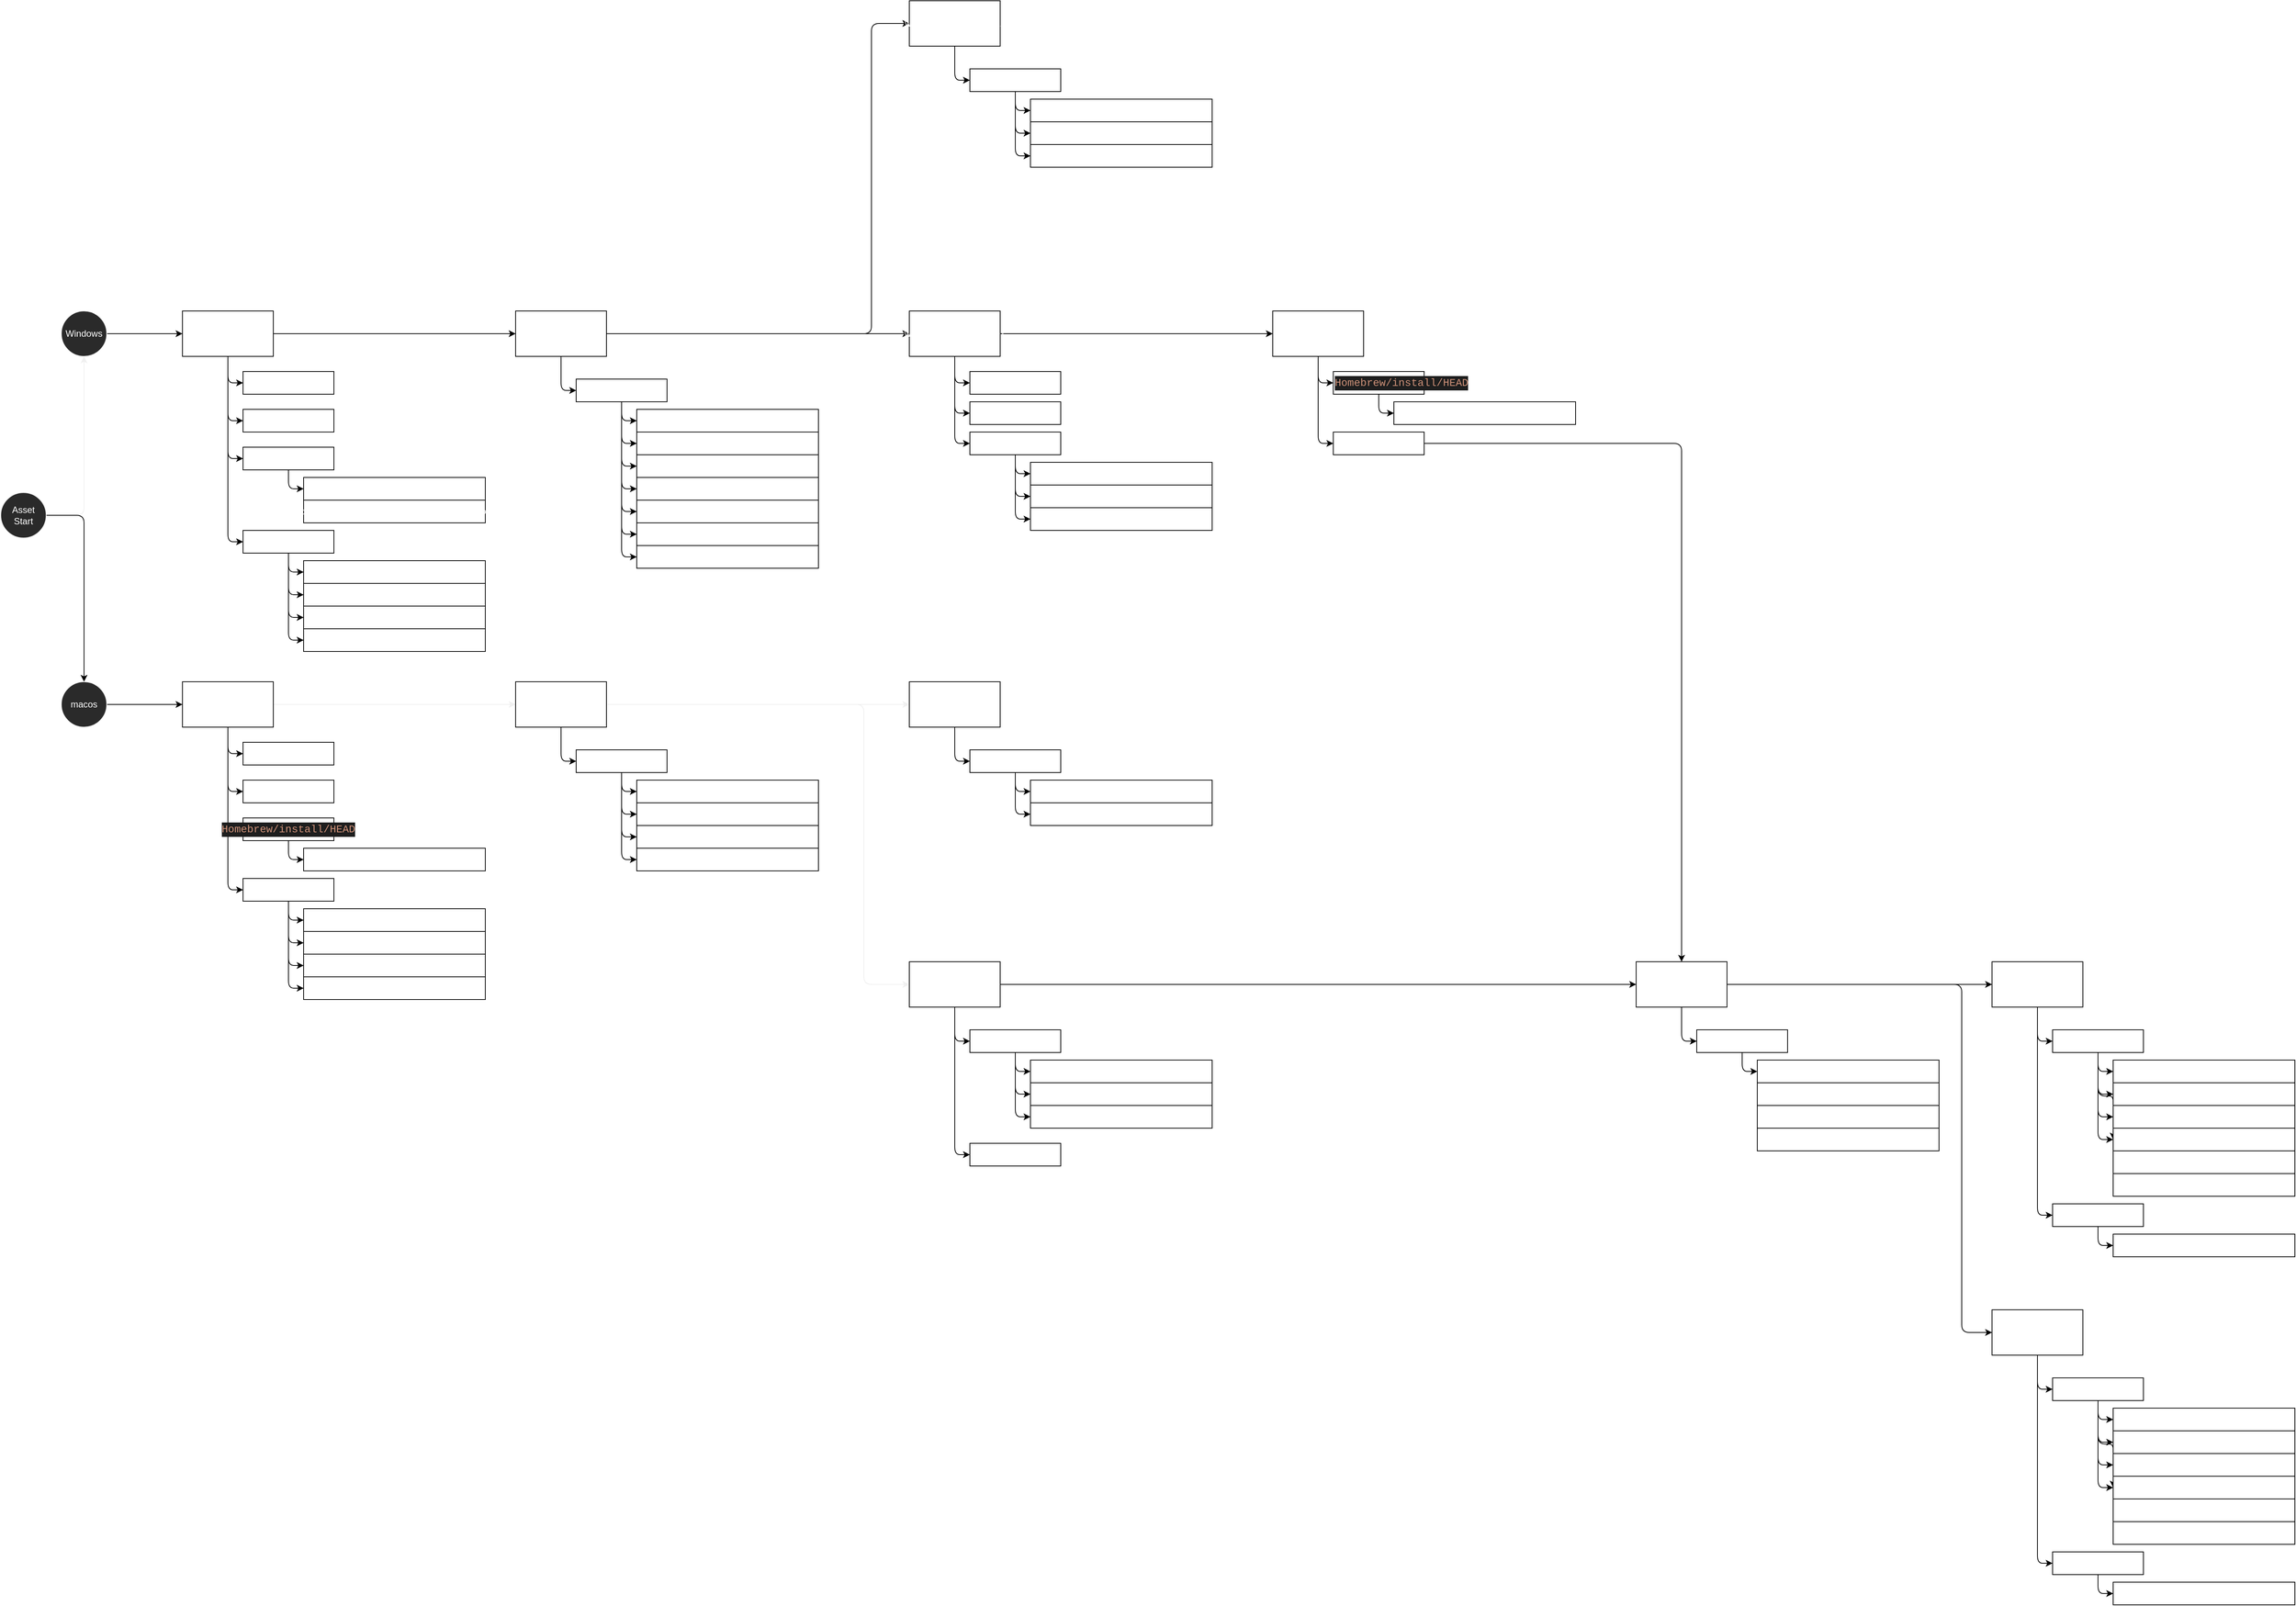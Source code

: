 <mxfile>
    <diagram id="YeOcp9MuNSIwT1tUcGBj" name="Page-1">
        <mxGraphModel dx="967" dy="2361" grid="1" gridSize="10" guides="1" tooltips="1" connect="1" arrows="1" fold="1" page="1" pageScale="1" pageWidth="850" pageHeight="1100" math="0" shadow="0">
            <root>
                <mxCell id="0"/>
                <mxCell id="1" parent="0"/>
                <mxCell id="4" style="edgeStyle=orthogonalEdgeStyle;html=1;exitX=0.5;exitY=1;exitDx=0;exitDy=0;entryX=0;entryY=0.5;entryDx=0;entryDy=0;fontFamily=Helvetica;fontSize=12;fontColor=#FFFFFF;" parent="1" source="2" target="3" edge="1">
                    <mxGeometry relative="1" as="geometry"/>
                </mxCell>
                <mxCell id="25" style="edgeStyle=orthogonalEdgeStyle;html=1;exitX=1;exitY=0.5;exitDx=0;exitDy=0;fontFamily=Helvetica;fontSize=12;fontColor=#FFFFFF;" parent="1" source="2" target="15" edge="1">
                    <mxGeometry relative="1" as="geometry"/>
                </mxCell>
                <mxCell id="77" style="edgeStyle=orthogonalEdgeStyle;html=1;exitX=0.5;exitY=1;exitDx=0;exitDy=0;entryX=0;entryY=0.5;entryDx=0;entryDy=0;labelBackgroundColor=none;fontFamily=Helvetica;fontSize=12;fontColor=#FFFFFF;align=center;" parent="1" source="2" target="75" edge="1">
                    <mxGeometry relative="1" as="geometry"/>
                </mxCell>
                <mxCell id="204" style="edgeStyle=orthogonalEdgeStyle;html=1;exitX=0.5;exitY=1;exitDx=0;exitDy=0;entryX=0;entryY=0.5;entryDx=0;entryDy=0;" parent="1" source="2" target="202" edge="1">
                    <mxGeometry relative="1" as="geometry"/>
                </mxCell>
                <mxCell id="205" style="edgeStyle=orthogonalEdgeStyle;html=1;exitX=0.5;exitY=1;exitDx=0;exitDy=0;entryX=0;entryY=0.5;entryDx=0;entryDy=0;" parent="1" source="2" target="203" edge="1">
                    <mxGeometry relative="1" as="geometry"/>
                </mxCell>
                <mxCell id="2" value="windows.ps1" style="rounded=0;whiteSpace=wrap;html=1;fontFamily=Helvetica;fontSize=12;fontColor=#FFFFFF;" parent="1" vertex="1">
                    <mxGeometry x="420" y="-200" width="120" height="60" as="geometry"/>
                </mxCell>
                <mxCell id="6" style="edgeStyle=orthogonalEdgeStyle;html=1;exitX=0.5;exitY=1;exitDx=0;exitDy=0;entryX=0;entryY=0.5;entryDx=0;entryDy=0;fontFamily=Helvetica;labelBackgroundColor=none;fontSize=12;fontColor=#FFFFFF;" parent="1" source="3" target="5" edge="1">
                    <mxGeometry relative="1" as="geometry"/>
                </mxCell>
                <mxCell id="10" style="edgeStyle=orthogonalEdgeStyle;html=1;exitX=0.5;exitY=1;exitDx=0;exitDy=0;entryX=0;entryY=0.5;entryDx=0;entryDy=0;fontFamily=Helvetica;labelBackgroundColor=none;fontSize=12;fontColor=#FFFFFF;" parent="1" source="3" target="7" edge="1">
                    <mxGeometry relative="1" as="geometry"/>
                </mxCell>
                <mxCell id="11" style="edgeStyle=orthogonalEdgeStyle;html=1;exitX=0.5;exitY=1;exitDx=0;exitDy=0;entryX=0;entryY=0.5;entryDx=0;entryDy=0;fontFamily=Helvetica;labelBackgroundColor=none;fontSize=12;fontColor=#FFFFFF;" parent="1" source="3" target="8" edge="1">
                    <mxGeometry relative="1" as="geometry"/>
                </mxCell>
                <mxCell id="12" style="edgeStyle=orthogonalEdgeStyle;html=1;exitX=0.5;exitY=1;exitDx=0;exitDy=0;entryX=0;entryY=0.5;entryDx=0;entryDy=0;fontFamily=Helvetica;labelBackgroundColor=none;fontSize=12;fontColor=#FFFFFF;" parent="1" source="3" target="9" edge="1">
                    <mxGeometry relative="1" as="geometry"/>
                </mxCell>
                <mxCell id="3" value="winget" style="rounded=0;whiteSpace=wrap;html=1;fontFamily=Helvetica;fontSize=12;fontColor=#FFFFFF;" parent="1" vertex="1">
                    <mxGeometry x="500" y="90" width="120" height="30" as="geometry"/>
                </mxCell>
                <mxCell id="5" value="&lt;div style=&quot;font-size: 12px; line-height: 19px;&quot;&gt;Google.Chrome&lt;/div&gt;" style="rounded=0;whiteSpace=wrap;html=1;align=center;fontFamily=Helvetica;labelBackgroundColor=none;fontSize=12;fontColor=#FFFFFF;" parent="1" vertex="1">
                    <mxGeometry x="580" y="130" width="240" height="30" as="geometry"/>
                </mxCell>
                <mxCell id="7" value="&#10;&#10;&lt;div style=&quot;font-weight: normal; font-size: 12px; line-height: 19px;&quot;&gt;&lt;div style=&quot;font-size: 12px;&quot;&gt;&lt;span style=&quot;font-size: 12px;&quot;&gt;SlackTechnologies.Slack&lt;/span&gt;&lt;/div&gt;&lt;/div&gt;&#10;&#10;" style="rounded=0;whiteSpace=wrap;html=1;align=center;fontFamily=Helvetica;labelBackgroundColor=none;fontSize=12;fontColor=#FFFFFF;" parent="1" vertex="1">
                    <mxGeometry x="580" y="160" width="240" height="30" as="geometry"/>
                </mxCell>
                <mxCell id="8" value="&lt;div style=&quot;font-size: 12px; line-height: 19px;&quot;&gt;Notion.Notion&lt;/div&gt;" style="rounded=0;whiteSpace=wrap;html=1;align=center;fontFamily=Helvetica;labelBackgroundColor=none;fontSize=12;fontColor=#FFFFFF;" parent="1" vertex="1">
                    <mxGeometry x="580" y="190" width="240" height="30" as="geometry"/>
                </mxCell>
                <mxCell id="9" value="&lt;div style=&quot;font-size: 12px; line-height: 19px;&quot;&gt;Google.BackupAndSync&lt;/div&gt;" style="rounded=0;whiteSpace=wrap;html=1;align=center;fontFamily=Helvetica;labelBackgroundColor=none;fontSize=12;fontColor=#FFFFFF;" parent="1" vertex="1">
                    <mxGeometry x="580" y="220" width="240" height="30" as="geometry"/>
                </mxCell>
                <mxCell id="14" style="edgeStyle=orthogonalEdgeStyle;html=1;exitX=0.5;exitY=1;exitDx=0;exitDy=0;entryX=0;entryY=0.5;entryDx=0;entryDy=0;fontFamily=Helvetica;fontSize=12;fontColor=#FFFFFF;" parent="1" source="15" target="20" edge="1">
                    <mxGeometry relative="1" as="geometry"/>
                </mxCell>
                <mxCell id="37" style="edgeStyle=orthogonalEdgeStyle;html=1;exitX=1;exitY=0.5;exitDx=0;exitDy=0;fontFamily=Helvetica;fontSize=12;fontColor=#FFFFFF;" parent="1" source="15" target="27" edge="1">
                    <mxGeometry relative="1" as="geometry">
                        <Array as="points">
                            <mxPoint x="1330" y="-170"/>
                            <mxPoint x="1330" y="-580"/>
                        </Array>
                    </mxGeometry>
                </mxCell>
                <mxCell id="55" style="edgeStyle=orthogonalEdgeStyle;html=1;exitX=1;exitY=0.5;exitDx=0;exitDy=0;entryX=0;entryY=0.5;entryDx=0;entryDy=0;labelBackgroundColor=none;fontFamily=Helvetica;fontSize=12;fontColor=#FFFFFF;align=center;" parent="1" source="15" target="44" edge="1">
                    <mxGeometry relative="1" as="geometry">
                        <Array as="points">
                            <mxPoint x="1360" y="-170"/>
                            <mxPoint x="1360" y="-170"/>
                        </Array>
                    </mxGeometry>
                </mxCell>
                <mxCell id="15" value="windows.qol.ps1" style="rounded=0;whiteSpace=wrap;html=1;fontFamily=Helvetica;fontSize=12;fontColor=#FFFFFF;" parent="1" vertex="1">
                    <mxGeometry x="860" y="-200" width="120" height="60" as="geometry"/>
                </mxCell>
                <mxCell id="16" style="edgeStyle=orthogonalEdgeStyle;html=1;exitX=0.5;exitY=1;exitDx=0;exitDy=0;entryX=0;entryY=0.5;entryDx=0;entryDy=0;align=center;fontFamily=Helvetica;labelBackgroundColor=none;fontSize=12;fontColor=#FFFFFF;" parent="1" source="20" target="21" edge="1">
                    <mxGeometry relative="1" as="geometry"/>
                </mxCell>
                <mxCell id="17" style="edgeStyle=orthogonalEdgeStyle;html=1;exitX=0.5;exitY=1;exitDx=0;exitDy=0;entryX=0;entryY=0.5;entryDx=0;entryDy=0;align=center;fontFamily=Helvetica;labelBackgroundColor=none;fontSize=12;fontColor=#FFFFFF;" parent="1" source="20" target="22" edge="1">
                    <mxGeometry relative="1" as="geometry"/>
                </mxCell>
                <mxCell id="18" style="edgeStyle=orthogonalEdgeStyle;html=1;exitX=0.5;exitY=1;exitDx=0;exitDy=0;entryX=0;entryY=0.5;entryDx=0;entryDy=0;align=center;fontFamily=Helvetica;labelBackgroundColor=none;fontSize=12;fontColor=#FFFFFF;" parent="1" source="20" target="23" edge="1">
                    <mxGeometry relative="1" as="geometry"/>
                </mxCell>
                <mxCell id="19" style="edgeStyle=orthogonalEdgeStyle;html=1;exitX=0.5;exitY=1;exitDx=0;exitDy=0;entryX=0;entryY=0.5;entryDx=0;entryDy=0;align=center;fontFamily=Helvetica;labelBackgroundColor=none;fontSize=12;fontColor=#FFFFFF;" parent="1" source="20" target="24" edge="1">
                    <mxGeometry relative="1" as="geometry"/>
                </mxCell>
                <mxCell id="39" style="edgeStyle=orthogonalEdgeStyle;html=1;exitX=0.5;exitY=1;exitDx=0;exitDy=0;entryX=0;entryY=0.5;entryDx=0;entryDy=0;align=center;fontFamily=Helvetica;labelBackgroundColor=none;fontSize=12;fontColor=#FFFFFF;" parent="1" source="20" target="38" edge="1">
                    <mxGeometry relative="1" as="geometry"/>
                </mxCell>
                <mxCell id="80" style="edgeStyle=orthogonalEdgeStyle;html=1;exitX=0.5;exitY=1;exitDx=0;exitDy=0;entryX=0;entryY=0.5;entryDx=0;entryDy=0;labelBackgroundColor=none;fontFamily=Helvetica;fontSize=12;fontColor=#FFFFFF;align=center;" parent="1" source="20" target="40" edge="1">
                    <mxGeometry relative="1" as="geometry"/>
                </mxCell>
                <mxCell id="81" style="edgeStyle=orthogonalEdgeStyle;html=1;exitX=0.5;exitY=1;exitDx=0;exitDy=0;entryX=0;entryY=0.5;entryDx=0;entryDy=0;labelBackgroundColor=none;fontFamily=Helvetica;fontSize=12;fontColor=#FFFFFF;align=center;" parent="1" source="20" target="41" edge="1">
                    <mxGeometry relative="1" as="geometry"/>
                </mxCell>
                <mxCell id="20" value="winget" style="rounded=0;whiteSpace=wrap;html=1;fontFamily=Helvetica;fontSize=12;fontColor=#FFFFFF;" parent="1" vertex="1">
                    <mxGeometry x="940" y="-110" width="120" height="30" as="geometry"/>
                </mxCell>
                <mxCell id="21" value="&lt;div style=&quot;font-size: 12px; line-height: 19px;&quot;&gt;VideoLAN.VLC&lt;/div&gt;" style="rounded=0;whiteSpace=wrap;html=1;align=center;fontFamily=Helvetica;labelBackgroundColor=none;fontSize=12;fontColor=#FFFFFF;" parent="1" vertex="1">
                    <mxGeometry x="1020" y="-70" width="240" height="30" as="geometry"/>
                </mxCell>
                <mxCell id="22" value="&#10;&#10;&lt;div style=&quot;font-weight: normal; font-size: 12px; line-height: 19px;&quot;&gt;&lt;div style=&quot;font-size: 12px;&quot;&gt;&lt;span style=&quot;font-size: 12px;&quot;&gt;voidtools.Everything&lt;/span&gt;&lt;/div&gt;&lt;/div&gt;&#10;&#10;" style="rounded=0;whiteSpace=wrap;html=1;align=center;fontFamily=Helvetica;labelBackgroundColor=none;fontSize=12;fontColor=#FFFFFF;" parent="1" vertex="1">
                    <mxGeometry x="1020" y="-40" width="240" height="30" as="geometry"/>
                </mxCell>
                <mxCell id="23" value="&lt;div style=&quot;font-size: 12px; line-height: 19px;&quot;&gt;Microsoft.PowerToys&lt;/div&gt;" style="rounded=0;whiteSpace=wrap;html=1;align=center;fontFamily=Helvetica;labelBackgroundColor=none;fontSize=12;fontColor=#FFFFFF;" parent="1" vertex="1">
                    <mxGeometry x="1020" y="-10" width="240" height="30" as="geometry"/>
                </mxCell>
                <mxCell id="24" value="&lt;span style=&quot;font-size: 12px;&quot;&gt;7zip.7zip&lt;/span&gt;" style="rounded=0;whiteSpace=wrap;html=1;align=center;fontFamily=Helvetica;labelBackgroundColor=none;fontSize=12;fontColor=#FFFFFF;" parent="1" vertex="1">
                    <mxGeometry x="1020" y="20" width="240" height="30" as="geometry"/>
                </mxCell>
                <mxCell id="26" style="edgeStyle=orthogonalEdgeStyle;html=1;exitX=0.5;exitY=1;exitDx=0;exitDy=0;entryX=0;entryY=0.5;entryDx=0;entryDy=0;fontFamily=Helvetica;fontSize=12;fontColor=#FFFFFF;" parent="1" source="27" target="32" edge="1">
                    <mxGeometry relative="1" as="geometry"/>
                </mxCell>
                <mxCell id="27" value="windows.qol.businss.ps1" style="rounded=0;whiteSpace=wrap;html=1;fontFamily=Helvetica;fontSize=12;fontColor=#FFFFFF;" parent="1" vertex="1">
                    <mxGeometry x="1380" y="-610" width="120" height="60" as="geometry"/>
                </mxCell>
                <mxCell id="28" style="edgeStyle=orthogonalEdgeStyle;html=1;exitX=0.5;exitY=1;exitDx=0;exitDy=0;entryX=0;entryY=0.5;entryDx=0;entryDy=0;align=center;fontFamily=Helvetica;labelBackgroundColor=none;fontSize=12;fontColor=#FFFFFF;" parent="1" source="32" target="33" edge="1">
                    <mxGeometry relative="1" as="geometry"/>
                </mxCell>
                <mxCell id="29" style="edgeStyle=orthogonalEdgeStyle;html=1;exitX=0.5;exitY=1;exitDx=0;exitDy=0;entryX=0;entryY=0.5;entryDx=0;entryDy=0;align=center;fontFamily=Helvetica;labelBackgroundColor=none;fontSize=12;fontColor=#FFFFFF;" parent="1" source="32" target="34" edge="1">
                    <mxGeometry relative="1" as="geometry"/>
                </mxCell>
                <mxCell id="30" style="edgeStyle=orthogonalEdgeStyle;html=1;exitX=0.5;exitY=1;exitDx=0;exitDy=0;entryX=0;entryY=0.5;entryDx=0;entryDy=0;align=center;fontFamily=Helvetica;labelBackgroundColor=none;fontSize=12;fontColor=#FFFFFF;" parent="1" source="32" target="35" edge="1">
                    <mxGeometry relative="1" as="geometry"/>
                </mxCell>
                <mxCell id="32" value="winget" style="rounded=0;whiteSpace=wrap;html=1;fontFamily=Helvetica;fontSize=12;fontColor=#FFFFFF;" parent="1" vertex="1">
                    <mxGeometry x="1460" y="-520" width="120" height="30" as="geometry"/>
                </mxCell>
                <mxCell id="33" value="Office365" style="rounded=0;whiteSpace=wrap;html=1;align=center;fontFamily=Helvetica;labelBackgroundColor=none;fontSize=12;fontColor=#FFFFFF;" parent="1" vertex="1">
                    <mxGeometry x="1540" y="-480" width="240" height="30" as="geometry"/>
                </mxCell>
                <mxCell id="34" value="OneDrive" style="rounded=0;whiteSpace=wrap;html=1;align=center;fontFamily=Helvetica;labelBackgroundColor=none;fontSize=12;fontColor=#FFFFFF;" parent="1" vertex="1">
                    <mxGeometry x="1540" y="-450" width="240" height="30" as="geometry"/>
                </mxCell>
                <mxCell id="35" value="&lt;span style=&quot;font-size: 12px;&quot;&gt;Zoom.Zoom&lt;/span&gt;" style="rounded=0;whiteSpace=wrap;html=1;align=center;fontFamily=Helvetica;labelBackgroundColor=none;fontSize=12;fontColor=#FFFFFF;" parent="1" vertex="1">
                    <mxGeometry x="1540" y="-420" width="240" height="30" as="geometry"/>
                </mxCell>
                <mxCell id="38" value="&lt;div style=&quot;font-size: 12px; line-height: 19px;&quot;&gt;Notepad++.Notepad++&lt;/div&gt;" style="rounded=0;whiteSpace=wrap;html=1;align=center;fontFamily=Helvetica;labelBackgroundColor=none;fontSize=12;fontColor=#FFFFFF;" parent="1" vertex="1">
                    <mxGeometry x="1020" y="50" width="240" height="30" as="geometry"/>
                </mxCell>
                <mxCell id="40" value="&lt;div style=&quot;font-size: 12px; line-height: 19px;&quot;&gt;&lt;span style=&quot;font-size: 12px;&quot;&gt;WinDirStat.WinDirStat&lt;/span&gt;&lt;br style=&quot;font-size: 12px;&quot;&gt;&lt;/div&gt;" style="rounded=0;whiteSpace=wrap;html=1;align=center;fontFamily=Helvetica;labelBackgroundColor=none;fontSize=12;fontColor=#FFFFFF;" parent="1" vertex="1">
                    <mxGeometry x="1020" y="80" width="240" height="30" as="geometry"/>
                </mxCell>
                <mxCell id="41" value="&lt;div style=&quot;font-size: 12px; line-height: 19px;&quot;&gt;&lt;span style=&quot;font-size: 12px;&quot;&gt;Sejda.PDFDesktop&lt;/span&gt;&lt;br style=&quot;font-size: 12px;&quot;&gt;&lt;/div&gt;" style="rounded=0;whiteSpace=wrap;html=1;align=center;fontFamily=Helvetica;labelBackgroundColor=none;fontSize=12;fontColor=#FFFFFF;" parent="1" vertex="1">
                    <mxGeometry x="1020" y="110" width="240" height="30" as="geometry"/>
                </mxCell>
                <mxCell id="43" style="edgeStyle=orthogonalEdgeStyle;html=1;exitX=0.5;exitY=1;exitDx=0;exitDy=0;entryX=0;entryY=0.5;entryDx=0;entryDy=0;fontFamily=Helvetica;fontSize=12;fontColor=#FFFFFF;" parent="1" source="44" target="49" edge="1">
                    <mxGeometry relative="1" as="geometry"/>
                </mxCell>
                <mxCell id="213" style="edgeStyle=orthogonalEdgeStyle;html=1;exitX=0.5;exitY=1;exitDx=0;exitDy=0;entryX=0;entryY=0.5;entryDx=0;entryDy=0;" edge="1" parent="1" source="44" target="212">
                    <mxGeometry relative="1" as="geometry"/>
                </mxCell>
                <mxCell id="215" style="edgeStyle=orthogonalEdgeStyle;html=1;exitX=0.5;exitY=1;exitDx=0;exitDy=0;entryX=0;entryY=0.5;entryDx=0;entryDy=0;" edge="1" parent="1" source="44" target="214">
                    <mxGeometry relative="1" as="geometry"/>
                </mxCell>
                <mxCell id="217" value="" style="edgeStyle=orthogonalEdgeStyle;html=1;" edge="1" parent="1" source="44" target="216">
                    <mxGeometry relative="1" as="geometry"/>
                </mxCell>
                <mxCell id="44" value="windows.qol.coredev.ps1" style="rounded=0;whiteSpace=wrap;html=1;fontFamily=Helvetica;fontSize=12;fontColor=#FFFFFF;" parent="1" vertex="1">
                    <mxGeometry x="1380" y="-200" width="120" height="60" as="geometry"/>
                </mxCell>
                <mxCell id="45" style="edgeStyle=orthogonalEdgeStyle;html=1;exitX=0.5;exitY=1;exitDx=0;exitDy=0;entryX=0;entryY=0.5;entryDx=0;entryDy=0;align=center;fontFamily=Helvetica;labelBackgroundColor=none;fontSize=12;fontColor=#FFFFFF;" parent="1" source="49" target="50" edge="1">
                    <mxGeometry relative="1" as="geometry"/>
                </mxCell>
                <mxCell id="46" style="edgeStyle=orthogonalEdgeStyle;html=1;exitX=0.5;exitY=1;exitDx=0;exitDy=0;entryX=0;entryY=0.5;entryDx=0;entryDy=0;align=center;fontFamily=Helvetica;labelBackgroundColor=none;fontSize=12;fontColor=#FFFFFF;" parent="1" source="49" target="51" edge="1">
                    <mxGeometry relative="1" as="geometry"/>
                </mxCell>
                <mxCell id="47" style="edgeStyle=orthogonalEdgeStyle;html=1;exitX=0.5;exitY=1;exitDx=0;exitDy=0;entryX=0;entryY=0.5;entryDx=0;entryDy=0;align=center;fontFamily=Helvetica;labelBackgroundColor=none;fontSize=12;fontColor=#FFFFFF;" parent="1" source="49" target="52" edge="1">
                    <mxGeometry relative="1" as="geometry"/>
                </mxCell>
                <mxCell id="49" value="winget" style="rounded=0;whiteSpace=wrap;html=1;fontFamily=Helvetica;fontSize=12;fontColor=#FFFFFF;" parent="1" vertex="1">
                    <mxGeometry x="1460" y="-40" width="120" height="30" as="geometry"/>
                </mxCell>
                <mxCell id="50" value="Microsoft.VisualStudioCode" style="rounded=0;whiteSpace=wrap;html=1;align=center;fontFamily=Helvetica;labelBackgroundColor=none;fontSize=12;fontColor=#FFFFFF;" parent="1" vertex="1">
                    <mxGeometry x="1540" width="240" height="30" as="geometry"/>
                </mxCell>
                <mxCell id="51" value="Docker.DockerDesktop" style="rounded=0;whiteSpace=wrap;html=1;align=center;fontFamily=Helvetica;labelBackgroundColor=none;fontSize=12;fontColor=#FFFFFF;" parent="1" vertex="1">
                    <mxGeometry x="1540" y="30" width="240" height="30" as="geometry"/>
                </mxCell>
                <mxCell id="52" value="&lt;span style=&quot;font-size: 12px&quot;&gt;Git.Git&lt;/span&gt;" style="rounded=0;whiteSpace=wrap;html=1;align=center;fontFamily=Helvetica;labelBackgroundColor=none;fontSize=12;fontColor=#FFFFFF;" parent="1" vertex="1">
                    <mxGeometry x="1540" y="60" width="240" height="30" as="geometry"/>
                </mxCell>
                <mxCell id="56" style="edgeStyle=orthogonalEdgeStyle;html=1;exitX=0.5;exitY=1;exitDx=0;exitDy=0;entryX=0;entryY=0.5;entryDx=0;entryDy=0;fontFamily=Helvetica;fontSize=12;fontColor=#FFFFFF;" parent="1" source="57" target="63" edge="1">
                    <mxGeometry relative="1" as="geometry"/>
                </mxCell>
                <mxCell id="72" style="edgeStyle=orthogonalEdgeStyle;html=1;exitX=0.5;exitY=1;exitDx=0;exitDy=0;entryX=0;entryY=0.5;entryDx=0;entryDy=0;labelBackgroundColor=none;fontFamily=Helvetica;fontSize=12;fontColor=#FFFFFF;align=center;" parent="1" source="57" target="71" edge="1">
                    <mxGeometry relative="1" as="geometry"/>
                </mxCell>
                <mxCell id="57" value="coredev.data.sh" style="rounded=0;whiteSpace=wrap;html=1;fontFamily=Helvetica;fontSize=12;fontColor=#FFFFFF;" parent="1" vertex="1">
                    <mxGeometry x="2810" y="660" width="120" height="60" as="geometry"/>
                </mxCell>
                <mxCell id="58" style="edgeStyle=orthogonalEdgeStyle;html=1;exitX=0.5;exitY=1;exitDx=0;exitDy=0;entryX=0;entryY=0.5;entryDx=0;entryDy=0;align=center;fontFamily=Helvetica;labelBackgroundColor=none;fontSize=12;fontColor=#FFFFFF;" parent="1" source="63" target="64" edge="1">
                    <mxGeometry relative="1" as="geometry"/>
                </mxCell>
                <mxCell id="59" style="edgeStyle=orthogonalEdgeStyle;html=1;exitX=0.5;exitY=1;exitDx=0;exitDy=0;entryX=0;entryY=0.5;entryDx=0;entryDy=0;align=center;fontFamily=Helvetica;labelBackgroundColor=none;fontSize=12;fontColor=#FFFFFF;" parent="1" source="63" target="65" edge="1">
                    <mxGeometry relative="1" as="geometry"/>
                </mxCell>
                <mxCell id="60" style="edgeStyle=orthogonalEdgeStyle;html=1;exitX=0.5;exitY=1;exitDx=0;exitDy=0;entryX=0;entryY=0.5;entryDx=0;entryDy=0;align=center;fontFamily=Helvetica;labelBackgroundColor=none;fontSize=12;fontColor=#FFFFFF;" parent="1" source="63" target="66" edge="1">
                    <mxGeometry relative="1" as="geometry"/>
                </mxCell>
                <mxCell id="61" style="edgeStyle=orthogonalEdgeStyle;html=1;exitX=0.5;exitY=1;exitDx=0;exitDy=0;entryX=0;entryY=0.5;entryDx=0;entryDy=0;align=center;fontFamily=Helvetica;labelBackgroundColor=none;fontSize=12;fontColor=#FFFFFF;" parent="1" source="63" edge="1">
                    <mxGeometry relative="1" as="geometry">
                        <mxPoint x="2970" y="895" as="targetPoint"/>
                    </mxGeometry>
                </mxCell>
                <mxCell id="62" style="edgeStyle=orthogonalEdgeStyle;html=1;exitX=0.5;exitY=1;exitDx=0;exitDy=0;entryX=0;entryY=0.5;entryDx=0;entryDy=0;labelBackgroundColor=none;fontFamily=Helvetica;fontSize=12;fontColor=#FFFFFF;align=center;" parent="1" source="63" target="67" edge="1">
                    <mxGeometry relative="1" as="geometry"/>
                </mxCell>
                <mxCell id="63" value="brew" style="rounded=0;whiteSpace=wrap;html=1;fontFamily=Helvetica;fontSize=12;fontColor=#FFFFFF;" parent="1" vertex="1">
                    <mxGeometry x="2890" y="750" width="120" height="30" as="geometry"/>
                </mxCell>
                <mxCell id="64" value="Python.Python.3" style="rounded=0;whiteSpace=wrap;html=1;align=center;fontFamily=Helvetica;labelBackgroundColor=none;fontSize=12;fontColor=#FFFFFF;" parent="1" vertex="1">
                    <mxGeometry x="2970" y="790" width="240" height="30" as="geometry"/>
                </mxCell>
                <mxCell id="65" value="dbeaver.dbeaver" style="rounded=0;whiteSpace=wrap;html=1;align=center;fontFamily=Helvetica;labelBackgroundColor=none;fontSize=12;fontColor=#FFFFFF;" parent="1" vertex="1">
                    <mxGeometry x="2970" y="820" width="240" height="30" as="geometry"/>
                </mxCell>
                <mxCell id="66" value="&lt;span style=&quot;font-size: 12px&quot;&gt;Anaconda.Anaconda3&lt;/span&gt;" style="rounded=0;whiteSpace=wrap;html=1;align=center;fontFamily=Helvetica;labelBackgroundColor=none;fontSize=12;fontColor=#FFFFFF;" parent="1" vertex="1">
                    <mxGeometry x="2970" y="850" width="240" height="30" as="geometry"/>
                </mxCell>
                <mxCell id="67" value="&lt;span style=&quot;font-size: 12px&quot;&gt;Postman.Postman&lt;/span&gt;" style="rounded=0;whiteSpace=wrap;html=1;align=center;fontFamily=Helvetica;labelBackgroundColor=none;fontSize=12;fontColor=#FFFFFF;" parent="1" vertex="1">
                    <mxGeometry x="2970" y="880" width="240" height="30" as="geometry"/>
                </mxCell>
                <mxCell id="68" value="&lt;span style=&quot;font-size: 12px&quot;&gt;Microsoft.AzureCLI&lt;/span&gt;" style="rounded=0;whiteSpace=wrap;html=1;align=center;fontFamily=Helvetica;labelBackgroundColor=none;fontSize=12;fontColor=#FFFFFF;" parent="1" vertex="1">
                    <mxGeometry x="2970" y="910" width="240" height="30" as="geometry"/>
                </mxCell>
                <mxCell id="69" value="&lt;span style=&quot;font-size: 12px&quot;&gt;Microsoft.AzureStorageExplorer&lt;/span&gt;" style="rounded=0;whiteSpace=wrap;html=1;align=center;fontFamily=Helvetica;labelBackgroundColor=none;fontSize=12;fontColor=#FFFFFF;" parent="1" vertex="1">
                    <mxGeometry x="2970" y="940" width="240" height="30" as="geometry"/>
                </mxCell>
                <mxCell id="74" style="edgeStyle=orthogonalEdgeStyle;html=1;exitX=0.5;exitY=1;exitDx=0;exitDy=0;entryX=0;entryY=0.5;entryDx=0;entryDy=0;labelBackgroundColor=none;fontFamily=Helvetica;fontSize=12;fontColor=#FFFFFF;align=center;" parent="1" source="71" target="73" edge="1">
                    <mxGeometry relative="1" as="geometry"/>
                </mxCell>
                <mxCell id="71" value="vscode.vsix" style="rounded=0;whiteSpace=wrap;html=1;fontFamily=Helvetica;fontSize=12;fontColor=#FFFFFF;" parent="1" vertex="1">
                    <mxGeometry x="2890" y="980" width="120" height="30" as="geometry"/>
                </mxCell>
                <mxCell id="73" value="pa-datateam-extensionpack" style="rounded=0;whiteSpace=wrap;html=1;align=center;fontFamily=Helvetica;labelBackgroundColor=none;fontSize=12;fontColor=#FFFFFF;" parent="1" vertex="1">
                    <mxGeometry x="2970" y="1020" width="240" height="30" as="geometry"/>
                </mxCell>
                <mxCell id="79" style="edgeStyle=orthogonalEdgeStyle;html=1;exitX=0.5;exitY=1;exitDx=0;exitDy=0;entryX=0;entryY=0.5;entryDx=0;entryDy=0;labelBackgroundColor=none;fontFamily=Helvetica;fontSize=12;fontColor=#FFFFFF;align=center;" parent="1" source="75" target="78" edge="1">
                    <mxGeometry relative="1" as="geometry"/>
                </mxCell>
                <mxCell id="75" value="add-appxpackage" style="rounded=0;whiteSpace=wrap;html=1;fontFamily=Helvetica;fontSize=12;fontColor=#FFFFFF;" parent="1" vertex="1">
                    <mxGeometry x="500" y="-20" width="120" height="30" as="geometry"/>
                </mxCell>
                <mxCell id="78" value="&lt;div style=&quot;font-size: 12px ; line-height: 19px&quot;&gt;Microsoft.VSLibs.x64.14.00+&lt;/div&gt;" style="rounded=0;whiteSpace=wrap;html=1;align=center;fontFamily=Helvetica;labelBackgroundColor=none;fontSize=12;fontColor=#FFFFFF;" parent="1" vertex="1">
                    <mxGeometry x="580" y="20" width="240" height="30" as="geometry"/>
                </mxCell>
                <mxCell id="82" value="&lt;div style=&quot;font-size: 12px ; line-height: 19px&quot;&gt;Microsoft.DesktopAppInstaller_8wekyb3d8bbwe.msixbundle&lt;/div&gt;" style="rounded=0;whiteSpace=wrap;html=1;align=center;fontFamily=Helvetica;labelBackgroundColor=none;fontSize=12;fontColor=#FFFFFF;" parent="1" vertex="1">
                    <mxGeometry x="580" y="50" width="240" height="30" as="geometry"/>
                </mxCell>
                <mxCell id="83" style="edgeStyle=orthogonalEdgeStyle;html=1;exitX=0.5;exitY=1;exitDx=0;exitDy=0;entryX=0;entryY=0.5;entryDx=0;entryDy=0;fontFamily=Helvetica;fontSize=12;fontColor=#FFFFFF;" parent="1" source="85" target="91" edge="1">
                    <mxGeometry relative="1" as="geometry"/>
                </mxCell>
                <mxCell id="84" style="edgeStyle=orthogonalEdgeStyle;html=1;exitX=0.5;exitY=1;exitDx=0;exitDy=0;entryX=0;entryY=0.5;entryDx=0;entryDy=0;labelBackgroundColor=none;fontFamily=Helvetica;fontSize=12;fontColor=#FFFFFF;align=center;" parent="1" source="85" target="99" edge="1">
                    <mxGeometry relative="1" as="geometry"/>
                </mxCell>
                <mxCell id="85" value="coredev.dev.sh" style="rounded=0;whiteSpace=wrap;html=1;fontFamily=Helvetica;fontSize=12;fontColor=#FFFFFF;" parent="1" vertex="1">
                    <mxGeometry x="2810" y="1120" width="120" height="60" as="geometry"/>
                </mxCell>
                <mxCell id="86" style="edgeStyle=orthogonalEdgeStyle;html=1;exitX=0.5;exitY=1;exitDx=0;exitDy=0;entryX=0;entryY=0.5;entryDx=0;entryDy=0;align=center;fontFamily=Helvetica;labelBackgroundColor=none;fontSize=12;fontColor=#FFFFFF;" parent="1" source="91" target="92" edge="1">
                    <mxGeometry relative="1" as="geometry"/>
                </mxCell>
                <mxCell id="87" style="edgeStyle=orthogonalEdgeStyle;html=1;exitX=0.5;exitY=1;exitDx=0;exitDy=0;entryX=0;entryY=0.5;entryDx=0;entryDy=0;align=center;fontFamily=Helvetica;labelBackgroundColor=none;fontSize=12;fontColor=#FFFFFF;" parent="1" source="91" target="93" edge="1">
                    <mxGeometry relative="1" as="geometry"/>
                </mxCell>
                <mxCell id="88" style="edgeStyle=orthogonalEdgeStyle;html=1;exitX=0.5;exitY=1;exitDx=0;exitDy=0;entryX=0;entryY=0.5;entryDx=0;entryDy=0;align=center;fontFamily=Helvetica;labelBackgroundColor=none;fontSize=12;fontColor=#FFFFFF;" parent="1" source="91" target="94" edge="1">
                    <mxGeometry relative="1" as="geometry"/>
                </mxCell>
                <mxCell id="89" style="edgeStyle=orthogonalEdgeStyle;html=1;exitX=0.5;exitY=1;exitDx=0;exitDy=0;entryX=0;entryY=0.5;entryDx=0;entryDy=0;align=center;fontFamily=Helvetica;labelBackgroundColor=none;fontSize=12;fontColor=#FFFFFF;" parent="1" source="91" edge="1">
                    <mxGeometry relative="1" as="geometry">
                        <mxPoint x="2970" y="1355" as="targetPoint"/>
                    </mxGeometry>
                </mxCell>
                <mxCell id="90" style="edgeStyle=orthogonalEdgeStyle;html=1;exitX=0.5;exitY=1;exitDx=0;exitDy=0;entryX=0;entryY=0.5;entryDx=0;entryDy=0;labelBackgroundColor=none;fontFamily=Helvetica;fontSize=12;fontColor=#FFFFFF;align=center;" parent="1" source="91" target="95" edge="1">
                    <mxGeometry relative="1" as="geometry"/>
                </mxCell>
                <mxCell id="91" value="winget" style="rounded=0;whiteSpace=wrap;html=1;fontFamily=Helvetica;fontSize=12;fontColor=#FFFFFF;" parent="1" vertex="1">
                    <mxGeometry x="2890" y="1210" width="120" height="30" as="geometry"/>
                </mxCell>
                <mxCell id="92" value="" style="rounded=0;whiteSpace=wrap;html=1;align=center;fontFamily=Helvetica;labelBackgroundColor=none;fontSize=12;fontColor=#FFFFFF;" parent="1" vertex="1">
                    <mxGeometry x="2970" y="1250" width="240" height="30" as="geometry"/>
                </mxCell>
                <mxCell id="93" value="" style="rounded=0;whiteSpace=wrap;html=1;align=center;fontFamily=Helvetica;labelBackgroundColor=none;fontSize=12;fontColor=#FFFFFF;" parent="1" vertex="1">
                    <mxGeometry x="2970" y="1280" width="240" height="30" as="geometry"/>
                </mxCell>
                <mxCell id="94" value="" style="rounded=0;whiteSpace=wrap;html=1;align=center;fontFamily=Helvetica;labelBackgroundColor=none;fontSize=12;fontColor=#FFFFFF;" parent="1" vertex="1">
                    <mxGeometry x="2970" y="1310" width="240" height="30" as="geometry"/>
                </mxCell>
                <mxCell id="95" value="" style="rounded=0;whiteSpace=wrap;html=1;align=center;fontFamily=Helvetica;labelBackgroundColor=none;fontSize=12;fontColor=#FFFFFF;" parent="1" vertex="1">
                    <mxGeometry x="2970" y="1340" width="240" height="30" as="geometry"/>
                </mxCell>
                <mxCell id="96" value="" style="rounded=0;whiteSpace=wrap;html=1;align=center;fontFamily=Helvetica;labelBackgroundColor=none;fontSize=12;fontColor=#FFFFFF;" parent="1" vertex="1">
                    <mxGeometry x="2970" y="1370" width="240" height="30" as="geometry"/>
                </mxCell>
                <mxCell id="97" value="" style="rounded=0;whiteSpace=wrap;html=1;align=center;fontFamily=Helvetica;labelBackgroundColor=none;fontSize=12;fontColor=#FFFFFF;" parent="1" vertex="1">
                    <mxGeometry x="2970" y="1400" width="240" height="30" as="geometry"/>
                </mxCell>
                <mxCell id="98" style="edgeStyle=orthogonalEdgeStyle;html=1;exitX=0.5;exitY=1;exitDx=0;exitDy=0;entryX=0;entryY=0.5;entryDx=0;entryDy=0;labelBackgroundColor=none;fontFamily=Helvetica;fontSize=12;fontColor=#FFFFFF;align=center;" parent="1" source="99" target="100" edge="1">
                    <mxGeometry relative="1" as="geometry"/>
                </mxCell>
                <mxCell id="99" value="vscode.vsix" style="rounded=0;whiteSpace=wrap;html=1;fontFamily=Helvetica;fontSize=12;fontColor=#FFFFFF;" parent="1" vertex="1">
                    <mxGeometry x="2890" y="1440" width="120" height="30" as="geometry"/>
                </mxCell>
                <mxCell id="100" value="" style="rounded=0;whiteSpace=wrap;html=1;align=center;fontFamily=Helvetica;labelBackgroundColor=none;fontSize=12;fontColor=#FFFFFF;" parent="1" vertex="1">
                    <mxGeometry x="2970" y="1480" width="240" height="30" as="geometry"/>
                </mxCell>
                <mxCell id="120" style="edgeStyle=orthogonalEdgeStyle;html=1;exitX=0.5;exitY=1;exitDx=0;exitDy=0;entryX=0;entryY=0.5;entryDx=0;entryDy=0;fontFamily=Helvetica;fontSize=12;fontColor=#FFFFFF;" parent="1" source="122" target="127" edge="1">
                    <mxGeometry relative="1" as="geometry"/>
                </mxCell>
                <mxCell id="121" style="edgeStyle=orthogonalEdgeStyle;html=1;exitX=0.5;exitY=1;exitDx=0;exitDy=0;entryX=0;entryY=0.5;entryDx=0;entryDy=0;labelBackgroundColor=none;fontFamily=Helvetica;fontSize=12;fontColor=#FFFFFF;align=center;" parent="1" source="122" target="133" edge="1">
                    <mxGeometry relative="1" as="geometry"/>
                </mxCell>
                <mxCell id="165" style="edgeStyle=orthogonalEdgeStyle;html=1;exitX=1;exitY=0.5;exitDx=0;exitDy=0;strokeColor=#f0f0f0;" parent="1" source="122" target="149" edge="1">
                    <mxGeometry relative="1" as="geometry"/>
                </mxCell>
                <mxCell id="210" style="edgeStyle=orthogonalEdgeStyle;html=1;exitX=0.5;exitY=1;exitDx=0;exitDy=0;entryX=0;entryY=0.5;entryDx=0;entryDy=0;" parent="1" source="122" target="208" edge="1">
                    <mxGeometry relative="1" as="geometry"/>
                </mxCell>
                <mxCell id="211" style="edgeStyle=orthogonalEdgeStyle;html=1;exitX=0.5;exitY=1;exitDx=0;exitDy=0;entryX=0;entryY=0.5;entryDx=0;entryDy=0;" parent="1" source="122" target="209" edge="1">
                    <mxGeometry relative="1" as="geometry"/>
                </mxCell>
                <mxCell id="122" value="mac.sh" style="rounded=0;whiteSpace=wrap;html=1;fontFamily=Helvetica;fontSize=12;fontColor=#FFFFFF;" parent="1" vertex="1">
                    <mxGeometry x="420" y="290" width="120" height="60" as="geometry"/>
                </mxCell>
                <mxCell id="123" style="edgeStyle=orthogonalEdgeStyle;html=1;exitX=0.5;exitY=1;exitDx=0;exitDy=0;entryX=0;entryY=0.5;entryDx=0;entryDy=0;fontFamily=Helvetica;labelBackgroundColor=none;fontSize=12;fontColor=#FFFFFF;" parent="1" source="127" target="128" edge="1">
                    <mxGeometry relative="1" as="geometry"/>
                </mxCell>
                <mxCell id="124" style="edgeStyle=orthogonalEdgeStyle;html=1;exitX=0.5;exitY=1;exitDx=0;exitDy=0;entryX=0;entryY=0.5;entryDx=0;entryDy=0;fontFamily=Helvetica;labelBackgroundColor=none;fontSize=12;fontColor=#FFFFFF;" parent="1" source="127" target="129" edge="1">
                    <mxGeometry relative="1" as="geometry"/>
                </mxCell>
                <mxCell id="125" style="edgeStyle=orthogonalEdgeStyle;html=1;exitX=0.5;exitY=1;exitDx=0;exitDy=0;entryX=0;entryY=0.5;entryDx=0;entryDy=0;fontFamily=Helvetica;labelBackgroundColor=none;fontSize=12;fontColor=#FFFFFF;" parent="1" source="127" target="130" edge="1">
                    <mxGeometry relative="1" as="geometry"/>
                </mxCell>
                <mxCell id="126" style="edgeStyle=orthogonalEdgeStyle;html=1;exitX=0.5;exitY=1;exitDx=0;exitDy=0;entryX=0;entryY=0.5;entryDx=0;entryDy=0;fontFamily=Helvetica;labelBackgroundColor=none;fontSize=12;fontColor=#FFFFFF;" parent="1" source="127" target="131" edge="1">
                    <mxGeometry relative="1" as="geometry"/>
                </mxCell>
                <mxCell id="127" value="brew" style="rounded=0;whiteSpace=wrap;html=1;fontFamily=Helvetica;fontSize=12;fontColor=#FFFFFF;" parent="1" vertex="1">
                    <mxGeometry x="500" y="550" width="120" height="30" as="geometry"/>
                </mxCell>
                <mxCell id="128" value="&lt;div style=&quot;font-size: 12px ; line-height: 19px&quot;&gt;google-chrome&lt;/div&gt;" style="rounded=0;whiteSpace=wrap;html=1;align=center;fontFamily=Helvetica;labelBackgroundColor=none;fontSize=12;fontColor=#FFFFFF;" parent="1" vertex="1">
                    <mxGeometry x="580" y="590" width="240" height="30" as="geometry"/>
                </mxCell>
                <mxCell id="129" value="slack" style="rounded=0;whiteSpace=wrap;html=1;align=center;fontFamily=Helvetica;labelBackgroundColor=none;fontSize=12;fontColor=#FFFFFF;" parent="1" vertex="1">
                    <mxGeometry x="580" y="620" width="240" height="30" as="geometry"/>
                </mxCell>
                <mxCell id="130" value="&lt;div style=&quot;font-size: 12px ; line-height: 19px&quot;&gt;notion&lt;/div&gt;" style="rounded=0;whiteSpace=wrap;html=1;align=center;fontFamily=Helvetica;labelBackgroundColor=none;fontSize=12;fontColor=#FFFFFF;" parent="1" vertex="1">
                    <mxGeometry x="580" y="650" width="240" height="30" as="geometry"/>
                </mxCell>
                <mxCell id="131" value="&lt;div style=&quot;font-size: 12px ; line-height: 19px&quot;&gt;google-drive&lt;/div&gt;" style="rounded=0;whiteSpace=wrap;html=1;align=center;fontFamily=Helvetica;labelBackgroundColor=none;fontSize=12;fontColor=#FFFFFF;" parent="1" vertex="1">
                    <mxGeometry x="580" y="680" width="240" height="30" as="geometry"/>
                </mxCell>
                <mxCell id="132" style="edgeStyle=orthogonalEdgeStyle;html=1;exitX=0.5;exitY=1;exitDx=0;exitDy=0;entryX=0;entryY=0.5;entryDx=0;entryDy=0;labelBackgroundColor=none;fontFamily=Helvetica;fontSize=12;fontColor=#FFFFFF;align=center;" parent="1" source="133" target="134" edge="1">
                    <mxGeometry relative="1" as="geometry"/>
                </mxCell>
                <mxCell id="133" value="&lt;div style=&quot;color: rgb(212 , 212 , 212) ; background-color: rgb(30 , 30 , 30) ; font-family: &amp;#34;consolas&amp;#34; , &amp;#34;courier new&amp;#34; , monospace ; font-size: 14px ; line-height: 19px&quot;&gt;&lt;span style=&quot;color: #ce9178&quot;&gt;Homebrew/install/HEAD&lt;/span&gt;&lt;/div&gt;" style="rounded=0;whiteSpace=wrap;html=1;fontFamily=Helvetica;fontSize=12;fontColor=#FFFFFF;" parent="1" vertex="1">
                    <mxGeometry x="500" y="470" width="120" height="30" as="geometry"/>
                </mxCell>
                <mxCell id="134" value="&lt;div style=&quot;font-size: 12px ; line-height: 19px&quot;&gt;Homebrew Install.sh&lt;/div&gt;" style="rounded=0;whiteSpace=wrap;html=1;align=center;fontFamily=Helvetica;labelBackgroundColor=none;fontSize=12;fontColor=#FFFFFF;" parent="1" vertex="1">
                    <mxGeometry x="580" y="510" width="240" height="30" as="geometry"/>
                </mxCell>
                <mxCell id="147" style="edgeStyle=orthogonalEdgeStyle;html=1;exitX=1;exitY=0.5;exitDx=0;exitDy=0;strokeColor=#f0f0f0;entryX=0.5;entryY=1;entryDx=0;entryDy=0;" parent="1" source="136" target="193" edge="1">
                    <mxGeometry relative="1" as="geometry">
                        <mxPoint x="360" y="95" as="targetPoint"/>
                    </mxGeometry>
                </mxCell>
                <mxCell id="201" style="edgeStyle=orthogonalEdgeStyle;html=1;exitX=1;exitY=0.5;exitDx=0;exitDy=0;" parent="1" source="136" target="195" edge="1">
                    <mxGeometry relative="1" as="geometry"/>
                </mxCell>
                <mxCell id="136" value="Asset Start" style="ellipse;whiteSpace=wrap;html=1;aspect=fixed;fontFamily=Helvetica;fontSize=12;fontColor=#FFFFFF;align=center;strokeColor=#f0f0f0;fillColor=#2a2a2a;" parent="1" vertex="1">
                    <mxGeometry x="180" y="40" width="60" height="60" as="geometry"/>
                </mxCell>
                <mxCell id="148" style="edgeStyle=orthogonalEdgeStyle;html=1;exitX=0.5;exitY=1;exitDx=0;exitDy=0;entryX=0;entryY=0.5;entryDx=0;entryDy=0;fontFamily=Helvetica;fontSize=12;fontColor=#FFFFFF;" parent="1" source="149" target="157" edge="1">
                    <mxGeometry relative="1" as="geometry"/>
                </mxCell>
                <mxCell id="175" style="edgeStyle=orthogonalEdgeStyle;html=1;exitX=1;exitY=0.5;exitDx=0;exitDy=0;strokeColor=#f0f0f0;" parent="1" source="149" target="167" edge="1">
                    <mxGeometry relative="1" as="geometry"/>
                </mxCell>
                <mxCell id="190" style="edgeStyle=orthogonalEdgeStyle;html=1;exitX=1;exitY=0.5;exitDx=0;exitDy=0;entryX=0;entryY=0.5;entryDx=0;entryDy=0;strokeColor=#f0f0f0;" parent="1" source="149" target="179" edge="1">
                    <mxGeometry relative="1" as="geometry">
                        <Array as="points">
                            <mxPoint x="1320" y="320"/>
                            <mxPoint x="1320" y="690"/>
                        </Array>
                    </mxGeometry>
                </mxCell>
                <mxCell id="149" value="mac.qol.sh" style="rounded=0;whiteSpace=wrap;html=1;fontFamily=Helvetica;fontSize=12;fontColor=#FFFFFF;" parent="1" vertex="1">
                    <mxGeometry x="860" y="290" width="120" height="60" as="geometry"/>
                </mxCell>
                <mxCell id="150" style="edgeStyle=orthogonalEdgeStyle;html=1;exitX=0.5;exitY=1;exitDx=0;exitDy=0;entryX=0;entryY=0.5;entryDx=0;entryDy=0;align=center;fontFamily=Helvetica;labelBackgroundColor=none;fontSize=12;fontColor=#FFFFFF;" parent="1" source="157" target="158" edge="1">
                    <mxGeometry relative="1" as="geometry"/>
                </mxCell>
                <mxCell id="151" style="edgeStyle=orthogonalEdgeStyle;html=1;exitX=0.5;exitY=1;exitDx=0;exitDy=0;entryX=0;entryY=0.5;entryDx=0;entryDy=0;align=center;fontFamily=Helvetica;labelBackgroundColor=none;fontSize=12;fontColor=#FFFFFF;" parent="1" source="157" target="159" edge="1">
                    <mxGeometry relative="1" as="geometry"/>
                </mxCell>
                <mxCell id="153" style="edgeStyle=orthogonalEdgeStyle;html=1;exitX=0.5;exitY=1;exitDx=0;exitDy=0;entryX=0;entryY=0.5;entryDx=0;entryDy=0;align=center;fontFamily=Helvetica;labelBackgroundColor=none;fontSize=12;fontColor=#FFFFFF;" parent="1" source="157" target="161" edge="1">
                    <mxGeometry relative="1" as="geometry"/>
                </mxCell>
                <mxCell id="156" style="edgeStyle=orthogonalEdgeStyle;html=1;exitX=0.5;exitY=1;exitDx=0;exitDy=0;entryX=0;entryY=0.5;entryDx=0;entryDy=0;labelBackgroundColor=none;fontFamily=Helvetica;fontSize=12;fontColor=#FFFFFF;align=center;" parent="1" source="157" target="164" edge="1">
                    <mxGeometry relative="1" as="geometry"/>
                </mxCell>
                <mxCell id="157" value="brew" style="rounded=0;whiteSpace=wrap;html=1;fontFamily=Helvetica;fontSize=12;fontColor=#FFFFFF;" parent="1" vertex="1">
                    <mxGeometry x="940" y="380" width="120" height="30" as="geometry"/>
                </mxCell>
                <mxCell id="158" value="vlc" style="rounded=0;whiteSpace=wrap;html=1;align=center;fontFamily=Helvetica;labelBackgroundColor=none;fontSize=12;fontColor=#FFFFFF;" parent="1" vertex="1">
                    <mxGeometry x="1020" y="420" width="240" height="30" as="geometry"/>
                </mxCell>
                <mxCell id="159" value="bettertouchtool" style="rounded=0;whiteSpace=wrap;html=1;align=center;fontFamily=Helvetica;labelBackgroundColor=none;fontSize=12;fontColor=#FFFFFF;" parent="1" vertex="1">
                    <mxGeometry x="1020" y="450" width="240" height="30" as="geometry"/>
                </mxCell>
                <mxCell id="161" value="&lt;span style=&quot;font-size: 12px&quot;&gt;sevenzip&lt;/span&gt;" style="rounded=0;whiteSpace=wrap;html=1;align=center;fontFamily=Helvetica;labelBackgroundColor=none;fontSize=12;fontColor=#FFFFFF;" parent="1" vertex="1">
                    <mxGeometry x="1020" y="480" width="240" height="30" as="geometry"/>
                </mxCell>
                <mxCell id="164" value="&lt;div style=&quot;font-size: 12px ; line-height: 19px&quot;&gt;&lt;span style=&quot;font-size: 12px&quot;&gt;sejda-pdf&lt;/span&gt;&lt;br style=&quot;font-size: 12px&quot;&gt;&lt;/div&gt;" style="rounded=0;whiteSpace=wrap;html=1;align=center;fontFamily=Helvetica;labelBackgroundColor=none;fontSize=12;fontColor=#FFFFFF;" parent="1" vertex="1">
                    <mxGeometry x="1020" y="510" width="240" height="30" as="geometry"/>
                </mxCell>
                <mxCell id="166" style="edgeStyle=orthogonalEdgeStyle;html=1;exitX=0.5;exitY=1;exitDx=0;exitDy=0;entryX=0;entryY=0.5;entryDx=0;entryDy=0;fontFamily=Helvetica;fontSize=12;fontColor=#FFFFFF;" parent="1" source="167" target="171" edge="1">
                    <mxGeometry relative="1" as="geometry"/>
                </mxCell>
                <mxCell id="167" value="mac.qol.business.sh" style="rounded=0;whiteSpace=wrap;html=1;fontFamily=Helvetica;fontSize=12;fontColor=#FFFFFF;" parent="1" vertex="1">
                    <mxGeometry x="1380" y="290" width="120" height="60" as="geometry"/>
                </mxCell>
                <mxCell id="168" style="edgeStyle=orthogonalEdgeStyle;html=1;exitX=0.5;exitY=1;exitDx=0;exitDy=0;entryX=0;entryY=0.5;entryDx=0;entryDy=0;align=center;fontFamily=Helvetica;labelBackgroundColor=none;fontSize=12;fontColor=#FFFFFF;" parent="1" source="171" target="172" edge="1">
                    <mxGeometry relative="1" as="geometry"/>
                </mxCell>
                <mxCell id="170" style="edgeStyle=orthogonalEdgeStyle;html=1;exitX=0.5;exitY=1;exitDx=0;exitDy=0;entryX=0;entryY=0.5;entryDx=0;entryDy=0;align=center;fontFamily=Helvetica;labelBackgroundColor=none;fontSize=12;fontColor=#FFFFFF;" parent="1" source="171" target="174" edge="1">
                    <mxGeometry relative="1" as="geometry"/>
                </mxCell>
                <mxCell id="171" value="brew" style="rounded=0;whiteSpace=wrap;html=1;fontFamily=Helvetica;fontSize=12;fontColor=#FFFFFF;" parent="1" vertex="1">
                    <mxGeometry x="1460" y="380" width="120" height="30" as="geometry"/>
                </mxCell>
                <mxCell id="172" value="microsoft-office" style="rounded=0;whiteSpace=wrap;html=1;align=center;fontFamily=Helvetica;labelBackgroundColor=none;fontSize=12;fontColor=#FFFFFF;" parent="1" vertex="1">
                    <mxGeometry x="1540" y="420" width="240" height="30" as="geometry"/>
                </mxCell>
                <mxCell id="174" value="&lt;span style=&quot;font-size: 12px&quot;&gt;zoom&lt;/span&gt;" style="rounded=0;whiteSpace=wrap;html=1;align=center;fontFamily=Helvetica;labelBackgroundColor=none;fontSize=12;fontColor=#FFFFFF;" parent="1" vertex="1">
                    <mxGeometry x="1540" y="450" width="240" height="30" as="geometry"/>
                </mxCell>
                <mxCell id="178" style="edgeStyle=orthogonalEdgeStyle;html=1;exitX=0.5;exitY=1;exitDx=0;exitDy=0;entryX=0;entryY=0.5;entryDx=0;entryDy=0;fontFamily=Helvetica;fontSize=12;fontColor=#FFFFFF;" parent="1" source="179" target="185" edge="1">
                    <mxGeometry relative="1" as="geometry"/>
                </mxCell>
                <mxCell id="220" style="edgeStyle=orthogonalEdgeStyle;html=1;exitX=1;exitY=0.5;exitDx=0;exitDy=0;entryX=0;entryY=0.5;entryDx=0;entryDy=0;" edge="1" parent="1" source="179" target="218">
                    <mxGeometry relative="1" as="geometry"/>
                </mxCell>
                <mxCell id="239" style="edgeStyle=orthogonalEdgeStyle;html=1;exitX=0.5;exitY=1;exitDx=0;exitDy=0;entryX=0;entryY=0.5;entryDx=0;entryDy=0;" edge="1" parent="1" source="179" target="238">
                    <mxGeometry relative="1" as="geometry"/>
                </mxCell>
                <mxCell id="179" value="mac.qol.coredev.sh" style="rounded=0;whiteSpace=wrap;html=1;fontFamily=Helvetica;fontSize=12;fontColor=#FFFFFF;" parent="1" vertex="1">
                    <mxGeometry x="1380" y="660" width="120" height="60" as="geometry"/>
                </mxCell>
                <mxCell id="180" style="edgeStyle=orthogonalEdgeStyle;html=1;exitX=0.5;exitY=1;exitDx=0;exitDy=0;entryX=0;entryY=0.5;entryDx=0;entryDy=0;align=center;fontFamily=Helvetica;labelBackgroundColor=none;fontSize=12;fontColor=#FFFFFF;" parent="1" source="185" target="186" edge="1">
                    <mxGeometry relative="1" as="geometry"/>
                </mxCell>
                <mxCell id="181" style="edgeStyle=orthogonalEdgeStyle;html=1;exitX=0.5;exitY=1;exitDx=0;exitDy=0;entryX=0;entryY=0.5;entryDx=0;entryDy=0;align=center;fontFamily=Helvetica;labelBackgroundColor=none;fontSize=12;fontColor=#FFFFFF;" parent="1" source="185" target="187" edge="1">
                    <mxGeometry relative="1" as="geometry"/>
                </mxCell>
                <mxCell id="182" style="edgeStyle=orthogonalEdgeStyle;html=1;exitX=0.5;exitY=1;exitDx=0;exitDy=0;entryX=0;entryY=0.5;entryDx=0;entryDy=0;align=center;fontFamily=Helvetica;labelBackgroundColor=none;fontSize=12;fontColor=#FFFFFF;" parent="1" source="185" target="188" edge="1">
                    <mxGeometry relative="1" as="geometry"/>
                </mxCell>
                <mxCell id="185" value="brew" style="rounded=0;whiteSpace=wrap;html=1;fontFamily=Helvetica;fontSize=12;fontColor=#FFFFFF;" parent="1" vertex="1">
                    <mxGeometry x="1460" y="750" width="120" height="30" as="geometry"/>
                </mxCell>
                <mxCell id="186" value="Microsoft.VisualStudioCode" style="rounded=0;whiteSpace=wrap;html=1;align=center;fontFamily=Helvetica;labelBackgroundColor=none;fontSize=12;fontColor=#FFFFFF;" parent="1" vertex="1">
                    <mxGeometry x="1540" y="790" width="240" height="30" as="geometry"/>
                </mxCell>
                <mxCell id="187" value="Docker.DockerDesktop" style="rounded=0;whiteSpace=wrap;html=1;align=center;fontFamily=Helvetica;labelBackgroundColor=none;fontSize=12;fontColor=#FFFFFF;" parent="1" vertex="1">
                    <mxGeometry x="1540" y="820" width="240" height="30" as="geometry"/>
                </mxCell>
                <mxCell id="188" value="&lt;span style=&quot;font-size: 12px&quot;&gt;Git.Git&lt;/span&gt;" style="rounded=0;whiteSpace=wrap;html=1;align=center;fontFamily=Helvetica;labelBackgroundColor=none;fontSize=12;fontColor=#FFFFFF;" parent="1" vertex="1">
                    <mxGeometry x="1540" y="850" width="240" height="30" as="geometry"/>
                </mxCell>
                <mxCell id="207" style="edgeStyle=orthogonalEdgeStyle;html=1;exitX=1;exitY=0.5;exitDx=0;exitDy=0;" parent="1" source="193" target="2" edge="1">
                    <mxGeometry relative="1" as="geometry"/>
                </mxCell>
                <mxCell id="193" value="Windows" style="ellipse;whiteSpace=wrap;html=1;aspect=fixed;fontFamily=Helvetica;fontSize=12;fontColor=#FFFFFF;align=center;strokeColor=#f0f0f0;fillColor=#2a2a2a;" parent="1" vertex="1">
                    <mxGeometry x="260" y="-200" width="60" height="60" as="geometry"/>
                </mxCell>
                <mxCell id="206" style="edgeStyle=orthogonalEdgeStyle;html=1;exitX=1;exitY=0.5;exitDx=0;exitDy=0;" parent="1" source="195" target="122" edge="1">
                    <mxGeometry relative="1" as="geometry"/>
                </mxCell>
                <mxCell id="195" value="macos" style="ellipse;whiteSpace=wrap;html=1;aspect=fixed;fontFamily=Helvetica;fontSize=12;fontColor=#FFFFFF;align=center;strokeColor=#f0f0f0;fillColor=#2a2a2a;" parent="1" vertex="1">
                    <mxGeometry x="260" y="290" width="60" height="60" as="geometry"/>
                </mxCell>
                <mxCell id="202" value="Miradore Setup" style="rounded=0;whiteSpace=wrap;html=1;fontFamily=Helvetica;fontSize=12;fontColor=#FFFFFF;" parent="1" vertex="1">
                    <mxGeometry x="500" y="-120" width="120" height="30" as="geometry"/>
                </mxCell>
                <mxCell id="203" value="AzureAD Setup" style="rounded=0;whiteSpace=wrap;html=1;fontFamily=Helvetica;fontSize=12;fontColor=#FFFFFF;" parent="1" vertex="1">
                    <mxGeometry x="500" y="-70" width="120" height="30" as="geometry"/>
                </mxCell>
                <mxCell id="208" value="Miradore Setup" style="rounded=0;whiteSpace=wrap;html=1;fontFamily=Helvetica;fontSize=12;fontColor=#FFFFFF;" parent="1" vertex="1">
                    <mxGeometry x="500" y="370" width="120" height="30" as="geometry"/>
                </mxCell>
                <mxCell id="209" value="AzureAD Setup" style="rounded=0;whiteSpace=wrap;html=1;fontFamily=Helvetica;fontSize=12;fontColor=#FFFFFF;" parent="1" vertex="1">
                    <mxGeometry x="500" y="420" width="120" height="30" as="geometry"/>
                </mxCell>
                <mxCell id="212" value="wsl --install" style="rounded=0;whiteSpace=wrap;html=1;fontFamily=Helvetica;fontSize=12;fontColor=#FFFFFF;" vertex="1" parent="1">
                    <mxGeometry x="1460" y="-120" width="120" height="30" as="geometry"/>
                </mxCell>
                <mxCell id="214" value="" style="rounded=0;whiteSpace=wrap;html=1;fontFamily=Helvetica;fontSize=12;fontColor=#FFFFFF;" vertex="1" parent="1">
                    <mxGeometry x="1460" y="-80" width="120" height="30" as="geometry"/>
                </mxCell>
                <mxCell id="227" style="edgeStyle=orthogonalEdgeStyle;html=1;exitX=0.5;exitY=1;exitDx=0;exitDy=0;entryX=0;entryY=0.5;entryDx=0;entryDy=0;" edge="1" parent="1" source="216" target="229">
                    <mxGeometry relative="1" as="geometry">
                        <mxPoint x="1940" y="-105" as="targetPoint"/>
                    </mxGeometry>
                </mxCell>
                <mxCell id="231" style="edgeStyle=orthogonalEdgeStyle;html=1;exitX=1;exitY=0.5;exitDx=0;exitDy=0;" edge="1" parent="1" source="246" target="218">
                    <mxGeometry relative="1" as="geometry"/>
                </mxCell>
                <mxCell id="247" style="edgeStyle=orthogonalEdgeStyle;html=1;exitX=0.5;exitY=1;exitDx=0;exitDy=0;entryX=0;entryY=0.5;entryDx=0;entryDy=0;" edge="1" parent="1" source="216" target="246">
                    <mxGeometry relative="1" as="geometry"/>
                </mxCell>
                <mxCell id="216" value="wsl -e &quot;windowsDevEntry.sh&quot;" style="whiteSpace=wrap;html=1;rounded=0;fontColor=#FFFFFF;" vertex="1" parent="1">
                    <mxGeometry x="1860" y="-200" width="120" height="60" as="geometry"/>
                </mxCell>
                <mxCell id="223" style="edgeStyle=orthogonalEdgeStyle;html=1;exitX=0.5;exitY=1;exitDx=0;exitDy=0;entryX=0;entryY=0.5;entryDx=0;entryDy=0;" edge="1" parent="1" source="218" target="222">
                    <mxGeometry relative="1" as="geometry"/>
                </mxCell>
                <mxCell id="224" style="edgeStyle=orthogonalEdgeStyle;html=1;exitX=1;exitY=0.5;exitDx=0;exitDy=0;" edge="1" parent="1" source="218" target="57">
                    <mxGeometry relative="1" as="geometry"/>
                </mxCell>
                <mxCell id="225" style="edgeStyle=orthogonalEdgeStyle;html=1;exitX=1;exitY=0.5;exitDx=0;exitDy=0;entryX=0;entryY=0.5;entryDx=0;entryDy=0;" edge="1" parent="1" source="218" target="85">
                    <mxGeometry relative="1" as="geometry">
                        <Array as="points">
                            <mxPoint x="2770" y="690"/>
                            <mxPoint x="2770" y="1150"/>
                        </Array>
                    </mxGeometry>
                </mxCell>
                <mxCell id="218" value="coredev.sh" style="rounded=0;whiteSpace=wrap;html=1;fontFamily=Helvetica;fontSize=12;fontColor=#FFFFFF;" vertex="1" parent="1">
                    <mxGeometry x="2340" y="660" width="120" height="60" as="geometry"/>
                </mxCell>
                <mxCell id="241" style="edgeStyle=orthogonalEdgeStyle;html=1;exitX=0.5;exitY=1;exitDx=0;exitDy=0;entryX=0;entryY=0.5;entryDx=0;entryDy=0;" edge="1" parent="1" source="222" target="240">
                    <mxGeometry relative="1" as="geometry"/>
                </mxCell>
                <mxCell id="222" value="apt-get" style="rounded=0;whiteSpace=wrap;html=1;fontFamily=Helvetica;fontSize=12;fontColor=#FFFFFF;" vertex="1" parent="1">
                    <mxGeometry x="2420" y="750" width="120" height="30" as="geometry"/>
                </mxCell>
                <mxCell id="228" style="edgeStyle=orthogonalEdgeStyle;html=1;exitX=0.5;exitY=1;exitDx=0;exitDy=0;entryX=0;entryY=0.5;entryDx=0;entryDy=0;labelBackgroundColor=none;fontFamily=Helvetica;fontSize=12;fontColor=#FFFFFF;align=center;" edge="1" parent="1" source="229" target="230">
                    <mxGeometry relative="1" as="geometry"/>
                </mxCell>
                <mxCell id="229" value="&lt;div style=&quot;color: rgb(212 , 212 , 212) ; background-color: rgb(30 , 30 , 30) ; font-family: &amp;quot;consolas&amp;quot; , &amp;quot;courier new&amp;quot; , monospace ; font-size: 14px ; line-height: 19px&quot;&gt;&lt;span style=&quot;color: #ce9178&quot;&gt;Homebrew/install/HEAD&lt;/span&gt;&lt;/div&gt;" style="rounded=0;whiteSpace=wrap;html=1;fontFamily=Helvetica;fontSize=12;fontColor=#FFFFFF;align=left;" vertex="1" parent="1">
                    <mxGeometry x="1940" y="-120" width="120" height="30" as="geometry"/>
                </mxCell>
                <mxCell id="230" value="&lt;div style=&quot;font-size: 12px ; line-height: 19px&quot;&gt;Homebrew Install.sh&lt;/div&gt;" style="rounded=0;whiteSpace=wrap;html=1;align=center;fontFamily=Helvetica;labelBackgroundColor=none;fontSize=12;fontColor=#FFFFFF;" vertex="1" parent="1">
                    <mxGeometry x="2020" y="-80" width="240" height="30" as="geometry"/>
                </mxCell>
                <mxCell id="238" value="zsh-shell" style="rounded=0;whiteSpace=wrap;html=1;fontFamily=Helvetica;fontSize=12;fontColor=#FFFFFF;" vertex="1" parent="1">
                    <mxGeometry x="1460" y="900" width="120" height="30" as="geometry"/>
                </mxCell>
                <mxCell id="240" value="openjdk-11" style="rounded=0;whiteSpace=wrap;html=1;align=center;fontFamily=Helvetica;labelBackgroundColor=none;fontSize=12;fontColor=#FFFFFF;" vertex="1" parent="1">
                    <mxGeometry x="2500" y="790" width="240" height="30" as="geometry"/>
                </mxCell>
                <mxCell id="242" value="maven" style="rounded=0;whiteSpace=wrap;html=1;align=center;fontFamily=Helvetica;labelBackgroundColor=none;fontSize=12;fontColor=#FFFFFF;" vertex="1" parent="1">
                    <mxGeometry x="2500" y="820" width="240" height="30" as="geometry"/>
                </mxCell>
                <mxCell id="243" value="python3 python3-pip python-as-python" style="rounded=0;whiteSpace=wrap;html=1;align=center;fontFamily=Helvetica;labelBackgroundColor=none;fontSize=12;fontColor=#FFFFFF;" vertex="1" parent="1">
                    <mxGeometry x="2500" y="850" width="240" height="30" as="geometry"/>
                </mxCell>
                <mxCell id="244" value="python3 python3-pip python-as-python" style="rounded=0;whiteSpace=wrap;html=1;align=center;fontFamily=Helvetica;labelBackgroundColor=none;fontSize=12;fontColor=#FFFFFF;" vertex="1" parent="1">
                    <mxGeometry x="2500" y="880" width="240" height="30" as="geometry"/>
                </mxCell>
                <mxCell id="246" value="sh coredev.sh" style="rounded=0;whiteSpace=wrap;html=1;fontFamily=Helvetica;fontSize=12;fontColor=#FFFFFF;" vertex="1" parent="1">
                    <mxGeometry x="1940" y="-40" width="120" height="30" as="geometry"/>
                </mxCell>
            </root>
        </mxGraphModel>
    </diagram>
</mxfile>